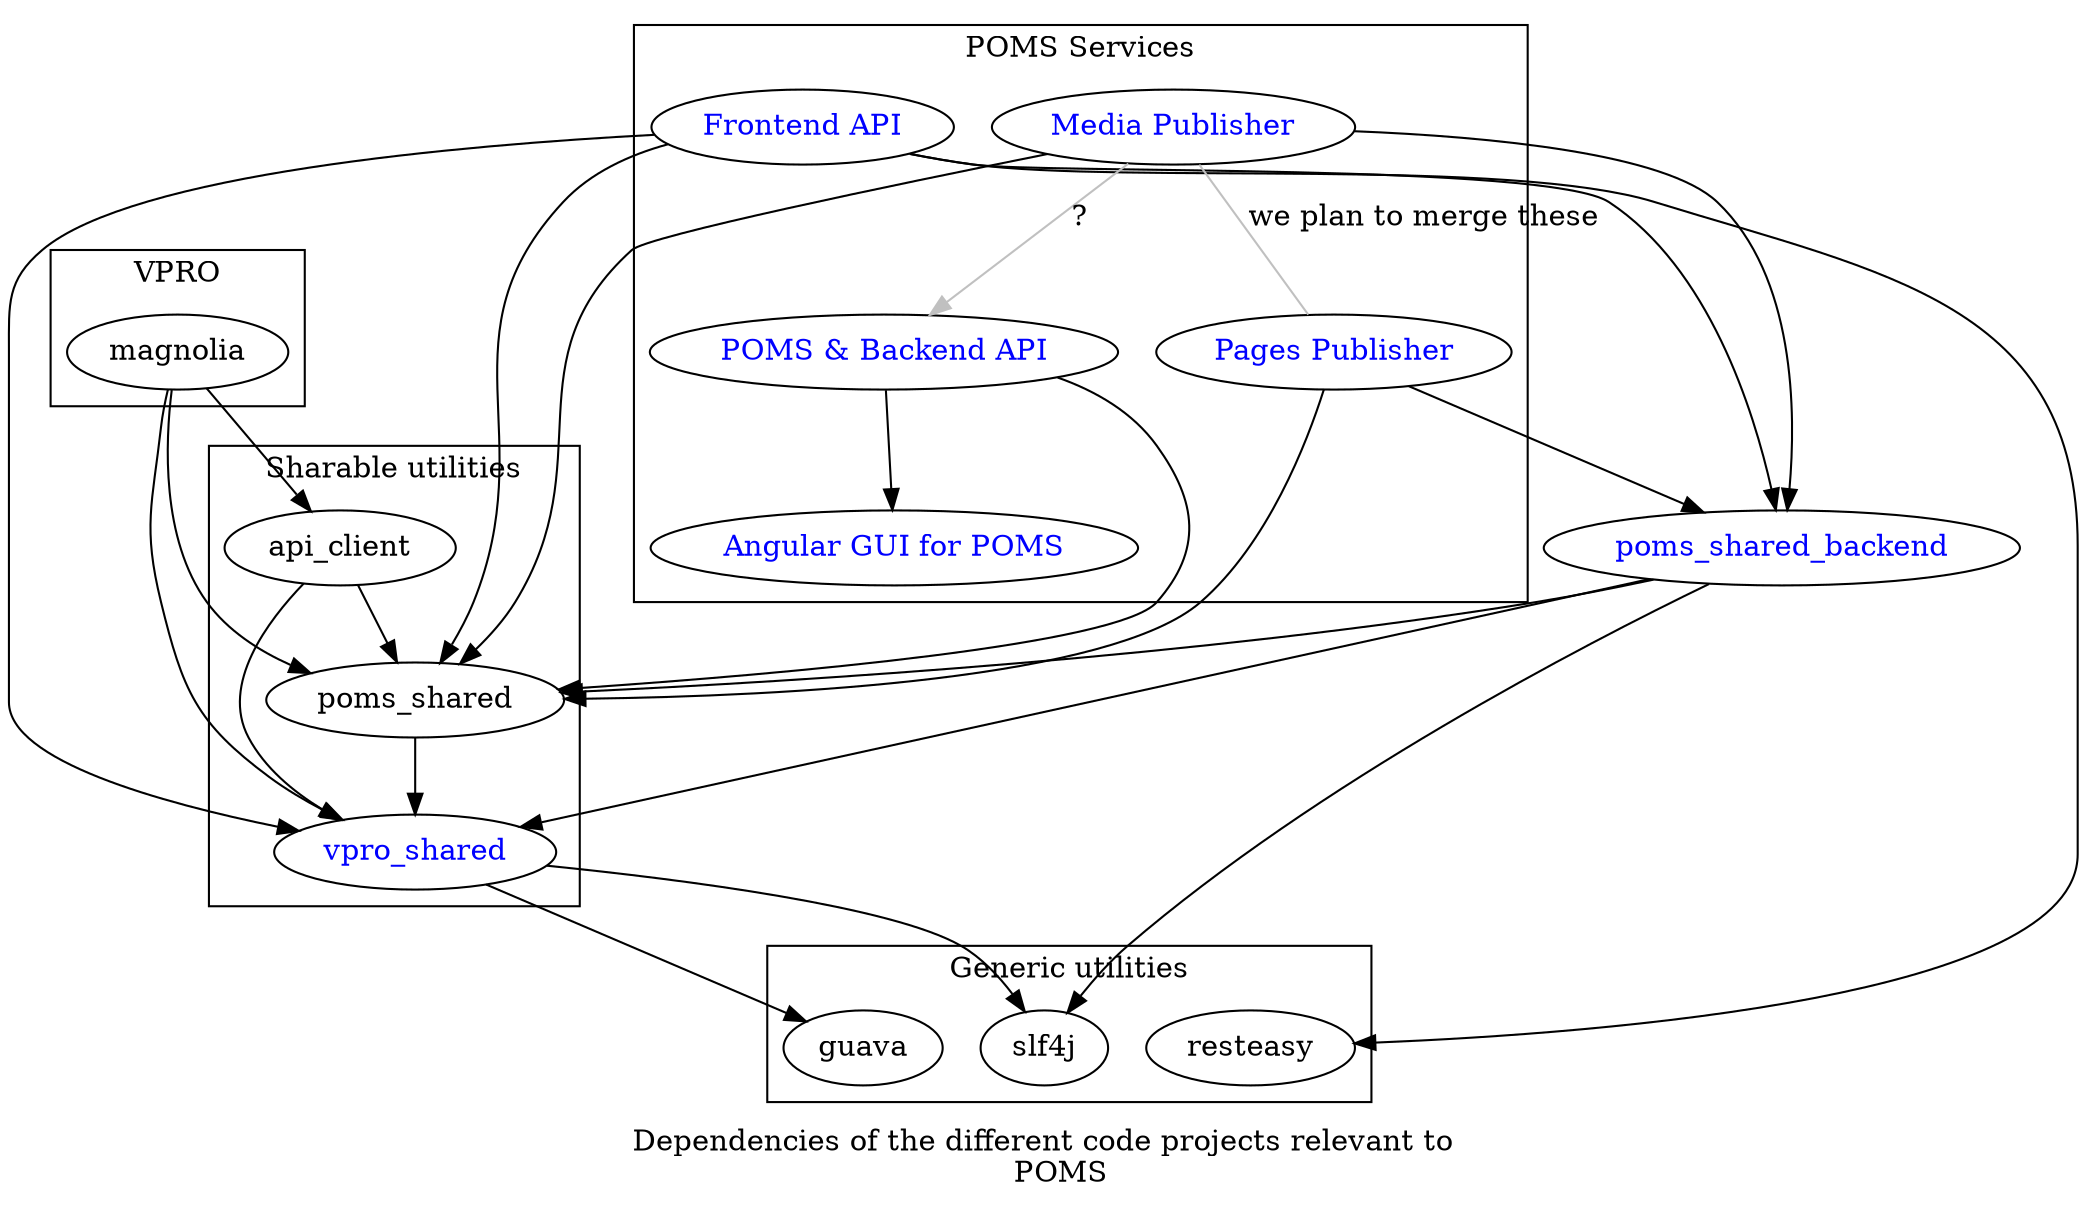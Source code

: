 /*


*/
digraph {
    vpro_shared [ href="https://github.com/vpro/vpro-shared" fontcolor=blue ];
    poms_backend [ label="POMS & Backend API" href="https://subversion.vpro.nl/viewvc/nl/vpro/media" fontcolor=blue ];
    poms_gui [ label="Angular GUI for POMS" href="https://subversion.vpro.nl/viewvc/nl/vpro/media-gui" fontcolor=blue ];
    poms_shared_backend [ href="https://subversion.vpro.nl/viewvc/nl/publiekeomroep/poms-shared-backend/" fontcolor=blue ];
    api [ label="Frontend API" href="https://subversion.vpro.nl/viewvc/nl/vpro/api/" fontcolor=blue ];
    media_publish [ label="Media Publisher" href="https://subversion.vpro.nl/viewvc/nl/publiekeomroep/npo-publish/" fontcolor=blue ];
    pages_publish [ label="Pages Publisher" href="https://subversion.vpro.nl/viewvc/nl/publiekeomroep/npo-publish/" fontcolor=blue ];



    label="Dependencies of the different code projects relevant to
    POMS";

    subgraph cluster_0  {
        label="Generic utilities";
        description="Utilities which we don't maintain";
        slf4j; guava; resteasy;
    }

    subgraph cluster_1  {
        label="VPRO";
        magnolia;
    }
    subgraph cluster_2  {
        label="POMS Services";
        description="These are actually deployed";
        poms_gui; poms_backend; pages_publish; media_publish; api;
    }

    subgraph cluster_4  {
        label="Sharable utilities";
        api_client; vpro_shared; poms_shared;
    }


    vpro_shared -> { slf4j guava};
    poms_shared -> vpro_shared;
    poms_shared_backend -> vpro_shared;
    poms_shared_backend -> poms_shared;
    poms_shared_backend -> slf4j;

    api -> poms_shared;
    api -> poms_shared_backend;
    api -> vpro_shared;
    api -> resteasy;


    pages_publish -> poms_shared_backend;
    pages_publish -> poms_shared;

    media_publish -> poms_shared;
    media_publish -> poms_shared_backend;
    media_publish -> poms_backend[color=gray weight=0.1 label="?"] // I  think this currently exists, but shouldn't

    media_publish -> pages_publish[color=gray label="we plan to merge these" arrowhead=none]

    api_client-> poms_shared;
    api_client-> vpro_shared;

    magnolia -> api_client;
    magnolia -> vpro_shared;
    magnolia -> poms_shared;

    poms_backend -> poms_shared;

    poms_backend -> poms_gui;


}
